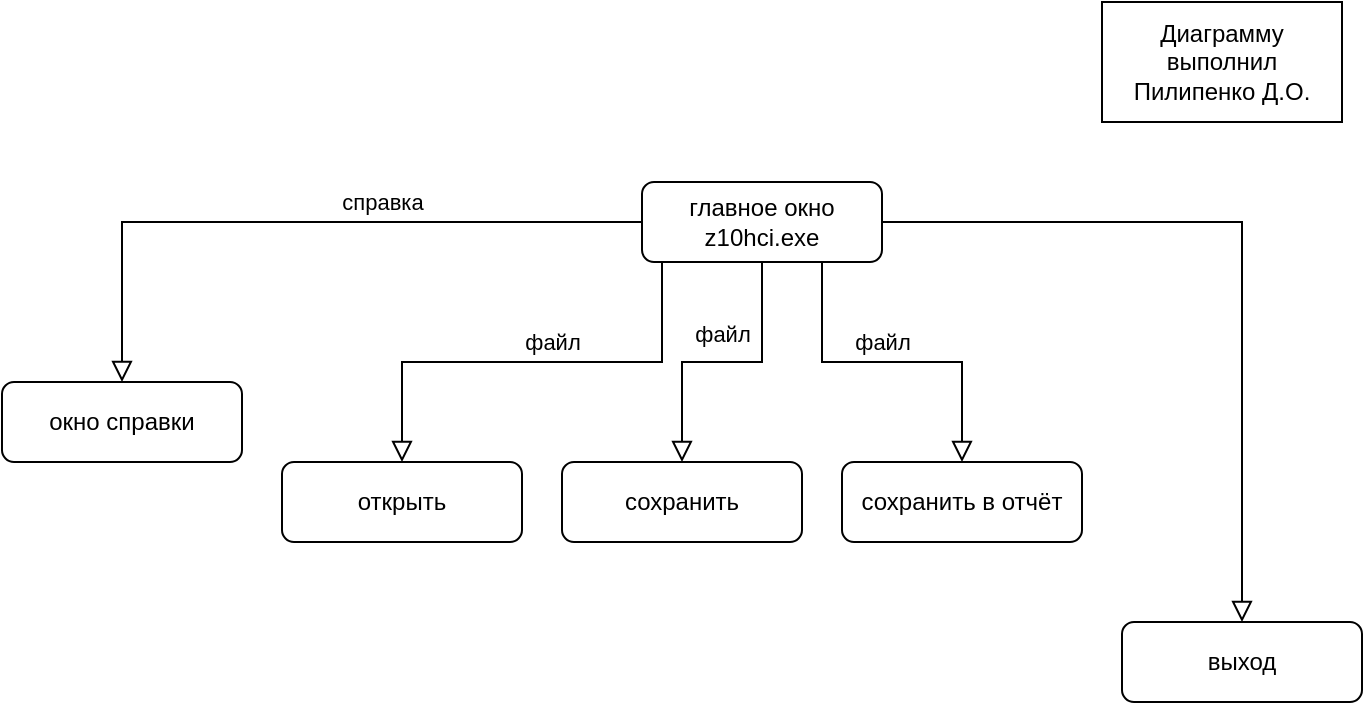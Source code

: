 <mxfile version="13.4.9" type="device"><diagram id="C5RBs43oDa-KdzZeNtuy" name="Page-1"><mxGraphModel dx="742" dy="708" grid="1" gridSize="10" guides="1" tooltips="1" connect="1" arrows="1" fold="1" page="1" pageScale="1" pageWidth="827" pageHeight="1169" math="0" shadow="0"><root><mxCell id="WIyWlLk6GJQsqaUBKTNV-0"/><mxCell id="WIyWlLk6GJQsqaUBKTNV-1" parent="WIyWlLk6GJQsqaUBKTNV-0"/><mxCell id="WIyWlLk6GJQsqaUBKTNV-7" value="главное окно&lt;br&gt;z10hci.exe" style="rounded=1;whiteSpace=wrap;html=1;fontSize=12;glass=0;strokeWidth=1;shadow=0;" parent="WIyWlLk6GJQsqaUBKTNV-1" vertex="1"><mxGeometry x="360" y="100" width="120" height="40" as="geometry"/></mxCell><mxCell id="WIyWlLk6GJQsqaUBKTNV-12" value="выход" style="rounded=1;whiteSpace=wrap;html=1;fontSize=12;glass=0;strokeWidth=1;shadow=0;" parent="WIyWlLk6GJQsqaUBKTNV-1" vertex="1"><mxGeometry x="600" y="320" width="120" height="40" as="geometry"/></mxCell><mxCell id="zXYKuV6U2OxQ1Uexmpdv-0" value="открыть" style="rounded=1;whiteSpace=wrap;html=1;fontSize=12;glass=0;strokeWidth=1;shadow=0;" parent="WIyWlLk6GJQsqaUBKTNV-1" vertex="1"><mxGeometry x="180" y="240" width="120" height="40" as="geometry"/></mxCell><mxCell id="zXYKuV6U2OxQ1Uexmpdv-1" value="" style="rounded=0;html=1;jettySize=auto;orthogonalLoop=1;fontSize=11;endArrow=block;endFill=0;endSize=8;strokeWidth=1;shadow=0;labelBackgroundColor=none;edgeStyle=orthogonalEdgeStyle;exitX=1;exitY=0.5;exitDx=0;exitDy=0;" parent="WIyWlLk6GJQsqaUBKTNV-1" source="WIyWlLk6GJQsqaUBKTNV-7" edge="1"><mxGeometry relative="1" as="geometry"><mxPoint x="420" y="140" as="sourcePoint"/><mxPoint x="660" y="320" as="targetPoint"/><Array as="points"><mxPoint x="660" y="120"/></Array></mxGeometry></mxCell><mxCell id="zXYKuV6U2OxQ1Uexmpdv-2" value="окно справки" style="rounded=1;whiteSpace=wrap;html=1;fontSize=12;glass=0;strokeWidth=1;shadow=0;" parent="WIyWlLk6GJQsqaUBKTNV-1" vertex="1"><mxGeometry x="40" y="200" width="120" height="40" as="geometry"/></mxCell><mxCell id="zXYKuV6U2OxQ1Uexmpdv-5" value="файл" style="rounded=0;html=1;jettySize=auto;orthogonalLoop=1;fontSize=11;endArrow=block;endFill=0;endSize=8;strokeWidth=1;shadow=0;labelBackgroundColor=none;edgeStyle=orthogonalEdgeStyle;exitX=0.25;exitY=1;exitDx=0;exitDy=0;entryX=0.5;entryY=0;entryDx=0;entryDy=0;" parent="WIyWlLk6GJQsqaUBKTNV-1" source="WIyWlLk6GJQsqaUBKTNV-7" target="zXYKuV6U2OxQ1Uexmpdv-0" edge="1"><mxGeometry y="-10" relative="1" as="geometry"><mxPoint as="offset"/><mxPoint x="330" y="210" as="sourcePoint"/><mxPoint x="440" y="240" as="targetPoint"/><Array as="points"><mxPoint x="370" y="140"/><mxPoint x="370" y="190"/><mxPoint x="240" y="190"/></Array></mxGeometry></mxCell><mxCell id="zXYKuV6U2OxQ1Uexmpdv-6" value="файл" style="rounded=0;html=1;jettySize=auto;orthogonalLoop=1;fontSize=11;endArrow=block;endFill=0;endSize=8;strokeWidth=1;shadow=0;labelBackgroundColor=none;edgeStyle=orthogonalEdgeStyle;exitX=0.25;exitY=1;exitDx=0;exitDy=0;entryX=0.5;entryY=0;entryDx=0;entryDy=0;" parent="WIyWlLk6GJQsqaUBKTNV-1" source="WIyWlLk6GJQsqaUBKTNV-7" target="zXYKuV6U2OxQ1Uexmpdv-7" edge="1"><mxGeometry x="-0.231" y="-20" relative="1" as="geometry"><mxPoint as="offset"/><mxPoint x="360" y="220" as="sourcePoint"/><mxPoint x="470" y="250" as="targetPoint"/><Array as="points"><mxPoint x="420" y="140"/><mxPoint x="420" y="190"/><mxPoint x="380" y="190"/></Array></mxGeometry></mxCell><mxCell id="zXYKuV6U2OxQ1Uexmpdv-7" value="сохранить" style="rounded=1;whiteSpace=wrap;html=1;fontSize=12;glass=0;strokeWidth=1;shadow=0;" parent="WIyWlLk6GJQsqaUBKTNV-1" vertex="1"><mxGeometry x="320" y="240" width="120" height="40" as="geometry"/></mxCell><mxCell id="zXYKuV6U2OxQ1Uexmpdv-10" value="файл" style="rounded=0;html=1;jettySize=auto;orthogonalLoop=1;fontSize=11;endArrow=block;endFill=0;endSize=8;strokeWidth=1;shadow=0;labelBackgroundColor=none;edgeStyle=orthogonalEdgeStyle;exitX=0.75;exitY=1;exitDx=0;exitDy=0;entryX=0.5;entryY=0;entryDx=0;entryDy=0;" parent="WIyWlLk6GJQsqaUBKTNV-1" source="WIyWlLk6GJQsqaUBKTNV-7" target="zXYKuV6U2OxQ1Uexmpdv-11" edge="1"><mxGeometry x="-0.059" y="10" relative="1" as="geometry"><mxPoint as="offset"/><mxPoint x="450" y="170" as="sourcePoint"/><mxPoint x="560" y="200" as="targetPoint"/></mxGeometry></mxCell><mxCell id="zXYKuV6U2OxQ1Uexmpdv-11" value="сохранить в отчёт" style="rounded=1;whiteSpace=wrap;html=1;fontSize=12;glass=0;strokeWidth=1;shadow=0;" parent="WIyWlLk6GJQsqaUBKTNV-1" vertex="1"><mxGeometry x="460" y="240" width="120" height="40" as="geometry"/></mxCell><mxCell id="zXYKuV6U2OxQ1Uexmpdv-12" value="Диаграмму выполнил&lt;br&gt;Пилипенко Д.О." style="rounded=0;whiteSpace=wrap;html=1;" parent="WIyWlLk6GJQsqaUBKTNV-1" vertex="1"><mxGeometry x="590" y="10" width="120" height="60" as="geometry"/></mxCell><mxCell id="zXYKuV6U2OxQ1Uexmpdv-13" value="справка" style="rounded=0;html=1;jettySize=auto;orthogonalLoop=1;fontSize=11;endArrow=block;endFill=0;endSize=8;strokeWidth=1;shadow=0;labelBackgroundColor=none;edgeStyle=orthogonalEdgeStyle;exitX=0;exitY=0.5;exitDx=0;exitDy=0;entryX=0.5;entryY=0;entryDx=0;entryDy=0;" parent="WIyWlLk6GJQsqaUBKTNV-1" source="WIyWlLk6GJQsqaUBKTNV-7" target="zXYKuV6U2OxQ1Uexmpdv-2" edge="1"><mxGeometry x="-0.235" y="-10" relative="1" as="geometry"><mxPoint as="offset"/><mxPoint x="320" y="90" as="sourcePoint"/><mxPoint x="170" y="190" as="targetPoint"/><Array as="points"><mxPoint x="100" y="120"/></Array></mxGeometry></mxCell></root></mxGraphModel></diagram></mxfile>